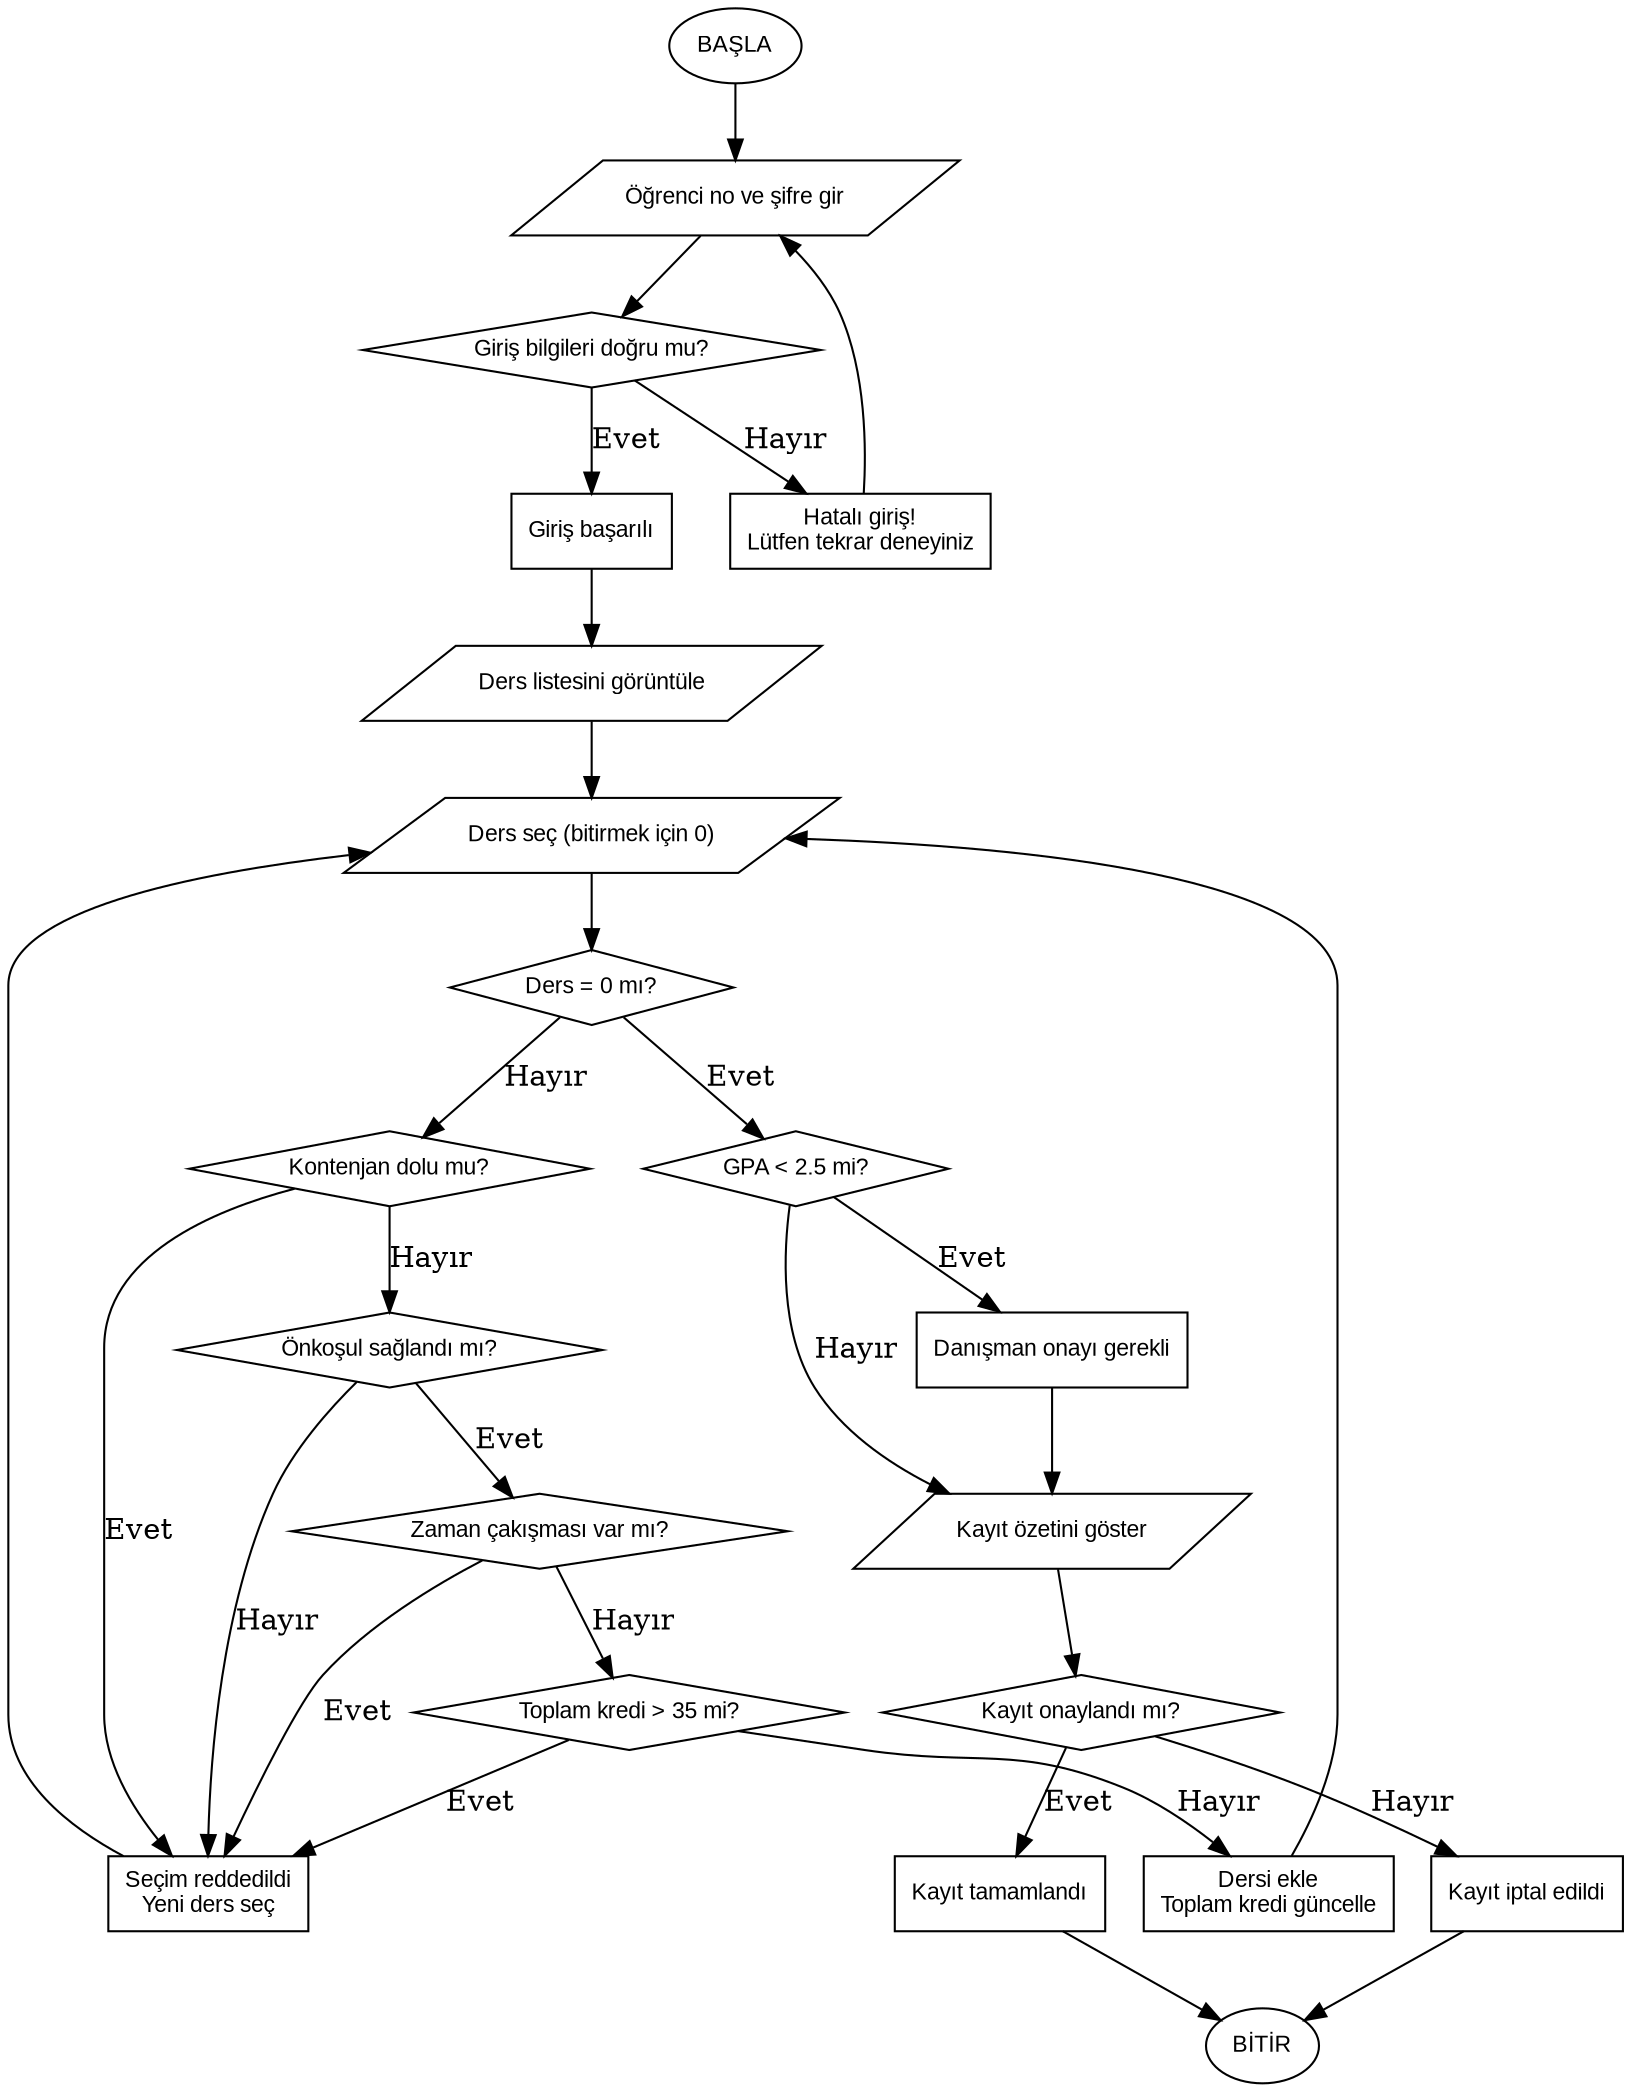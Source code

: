 digraph Universite_Ders_Kayit_Sistemi {
    rankdir=TB;
    fontname="Arial";
    node [fontname="Arial", fontsize=11];

    // --- Başlangıç ---
    basla [shape=oval, label="BAŞLA"];

    // --- Giriş Döngüsü ---
    giris [shape=parallelogram, label="Öğrenci no ve şifre gir"];
    kontrol_giris [shape=diamond, label="Giriş bilgileri doğru mu?"];
    hatali_giris [shape=box, label="Hatalı giriş!\nLütfen tekrar deneyiniz"];
    giris_basarili [shape=box, label="Giriş başarılı"];

    // --- Ders Listesi ---
    ders_listesi [shape=parallelogram, label="Ders listesini görüntüle"];

    // --- Ders Seçimi ---
    ders_sec [shape=parallelogram, label="Ders seç (bitirmek için 0)"];
    kontrol_ders0 [shape=diamond, label="Ders = 0 mı?"];
    kontenjan [shape=diamond, label="Kontenjan dolu mu?"];
    onkosul [shape=diamond, label="Önkoşul sağlandı mı?"];
    zaman [shape=diamond, label="Zaman çakışması var mı?"];
    kredi [shape=diamond, label="Toplam kredi > 35 mi?"];
    ders_ekle [shape=box, label="Dersi ekle\nToplam kredi güncelle"];
    ders_red [shape=box, label="Seçim reddedildi\nYeni ders seç"];

    // --- Danışman ve Kayıt ---
    gpa_kontrol [shape=diamond, label="GPA < 2.5 mi?"];
    danisman [shape=box, label="Danışman onayı gerekli"];
    ozet [shape=parallelogram, label="Kayıt özetini göster"];
    onay [shape=diamond, label="Kayıt onaylandı mı?"];
    kayit_tamam [shape=box, label="Kayıt tamamlandı"];
    kayit_iptal [shape=box, label="Kayıt iptal edildi"];
    bitir [shape=oval, label="BİTİR"];

    // --- Bağlantılar ---
    basla -> giris;
    giris -> kontrol_giris;
    kontrol_giris -> giris_basarili [label="Evet"];
    kontrol_giris -> hatali_giris [label="Hayır"];
    hatali_giris -> giris; // tekrar giriş döngüsü

    giris_basarili -> ders_listesi -> ders_sec;

    ders_sec -> kontrol_ders0;
    kontrol_ders0 -> gpa_kontrol [label="Evet"];
    kontrol_ders0 -> kontenjan [label="Hayır"];

    kontenjan -> ders_red [label="Evet"];
    kontenjan -> onkosul [label="Hayır"];

    onkosul -> ders_red [label="Hayır"];
    onkosul -> zaman [label="Evet"];

    zaman -> ders_red [label="Evet"];
    zaman -> kredi [label="Hayır"];

    kredi -> ders_red [label="Evet"];
    kredi -> ders_ekle [label="Hayır"];

    ders_ekle -> ders_sec;
    ders_red -> ders_sec;

    gpa_kontrol -> danisman [label="Evet"];
    gpa_kontrol -> ozet [label="Hayır"];
    danisman -> ozet;

    ozet -> onay;
    onay -> kayit_tamam [label="Evet"];
    onay -> kayit_iptal [label="Hayır"];
    kayit_tamam -> bitir;
    kayit_iptal -> bitir;
}
